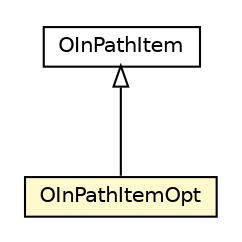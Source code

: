 #!/usr/local/bin/dot
#
# Class diagram 
# Generated by UMLGraph version R5_6-24-gf6e263 (http://www.umlgraph.org/)
#

digraph G {
	edge [fontname="Helvetica",fontsize=10,labelfontname="Helvetica",labelfontsize=10];
	node [fontname="Helvetica",fontsize=10,shape=plaintext];
	nodesep=0.25;
	ranksep=0.5;
	// com.orientechnologies.orient.core.sql.parser.OInPathItem
	c2018609 [label=<<table title="com.orientechnologies.orient.core.sql.parser.OInPathItem" border="0" cellborder="1" cellspacing="0" cellpadding="2" port="p" href="./OInPathItem.html">
		<tr><td><table border="0" cellspacing="0" cellpadding="1">
<tr><td align="center" balign="center"> OInPathItem </td></tr>
		</table></td></tr>
		</table>>, URL="./OInPathItem.html", fontname="Helvetica", fontcolor="black", fontsize=10.0];
	// com.orientechnologies.orient.core.sql.parser.OInPathItemOpt
	c2018686 [label=<<table title="com.orientechnologies.orient.core.sql.parser.OInPathItemOpt" border="0" cellborder="1" cellspacing="0" cellpadding="2" port="p" bgcolor="lemonChiffon" href="./OInPathItemOpt.html">
		<tr><td><table border="0" cellspacing="0" cellpadding="1">
<tr><td align="center" balign="center"> OInPathItemOpt </td></tr>
		</table></td></tr>
		</table>>, URL="./OInPathItemOpt.html", fontname="Helvetica", fontcolor="black", fontsize=10.0];
	//com.orientechnologies.orient.core.sql.parser.OInPathItemOpt extends com.orientechnologies.orient.core.sql.parser.OInPathItem
	c2018609:p -> c2018686:p [dir=back,arrowtail=empty];
}

